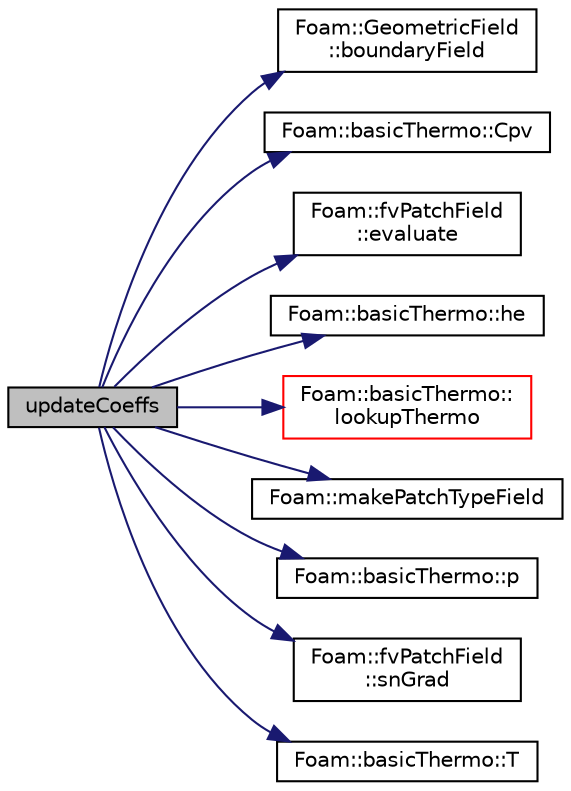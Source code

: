 digraph "updateCoeffs"
{
  bgcolor="transparent";
  edge [fontname="Helvetica",fontsize="10",labelfontname="Helvetica",labelfontsize="10"];
  node [fontname="Helvetica",fontsize="10",shape=record];
  rankdir="LR";
  Node1 [label="updateCoeffs",height=0.2,width=0.4,color="black", fillcolor="grey75", style="filled", fontcolor="black"];
  Node1 -> Node2 [color="midnightblue",fontsize="10",style="solid",fontname="Helvetica"];
  Node2 [label="Foam::GeometricField\l::boundaryField",height=0.2,width=0.4,color="black",URL="$a00937.html#a6987ef31fb532d0fc43c84eca14fe558",tooltip="Return const-reference to the boundary field. "];
  Node1 -> Node3 [color="midnightblue",fontsize="10",style="solid",fontname="Helvetica"];
  Node3 [label="Foam::basicThermo::Cpv",height=0.2,width=0.4,color="black",URL="$a00121.html#a8c1ba6adfb66561799ffa4c80f79835e",tooltip="Heat capacity at constant pressure/volume [J/kg/K]. "];
  Node1 -> Node4 [color="midnightblue",fontsize="10",style="solid",fontname="Helvetica"];
  Node4 [label="Foam::fvPatchField\l::evaluate",height=0.2,width=0.4,color="black",URL="$a00903.html#a3b59c070ab0408e3bbb21927540159f4",tooltip="Evaluate the patch field, sets Updated to false. "];
  Node1 -> Node5 [color="midnightblue",fontsize="10",style="solid",fontname="Helvetica"];
  Node5 [label="Foam::basicThermo::he",height=0.2,width=0.4,color="black",URL="$a00121.html#a662d59ddd0d78a76cd9838b63db0dc27",tooltip="Enthalpy/Internal energy [J/kg]. "];
  Node1 -> Node6 [color="midnightblue",fontsize="10",style="solid",fontname="Helvetica"];
  Node6 [label="Foam::basicThermo::\llookupThermo",height=0.2,width=0.4,color="red",URL="$a00121.html#a5e08ffb0c5604498e79b10e504b3fb67",tooltip="Generic lookup for each of the related thermodynamics packages. "];
  Node1 -> Node7 [color="midnightblue",fontsize="10",style="solid",fontname="Helvetica"];
  Node7 [label="Foam::makePatchTypeField",height=0.2,width=0.4,color="black",URL="$a10936.html#a44a8c9a8ab08f6bf1f84bf3dab3f82a2"];
  Node1 -> Node8 [color="midnightblue",fontsize="10",style="solid",fontname="Helvetica"];
  Node8 [label="Foam::basicThermo::p",height=0.2,width=0.4,color="black",URL="$a00121.html#a559539638a23431ca4b538c03b46e746",tooltip="Pressure [Pa]. "];
  Node1 -> Node9 [color="midnightblue",fontsize="10",style="solid",fontname="Helvetica"];
  Node9 [label="Foam::fvPatchField\l::snGrad",height=0.2,width=0.4,color="black",URL="$a00903.html#aee44c456744b9ed5f206a9027bb93f8a",tooltip="Return patch-normal gradient. "];
  Node1 -> Node10 [color="midnightblue",fontsize="10",style="solid",fontname="Helvetica"];
  Node10 [label="Foam::basicThermo::T",height=0.2,width=0.4,color="black",URL="$a00121.html#a46dd791e59e58c5363db6b9cf0323e74",tooltip="Temperature [K]. "];
}
